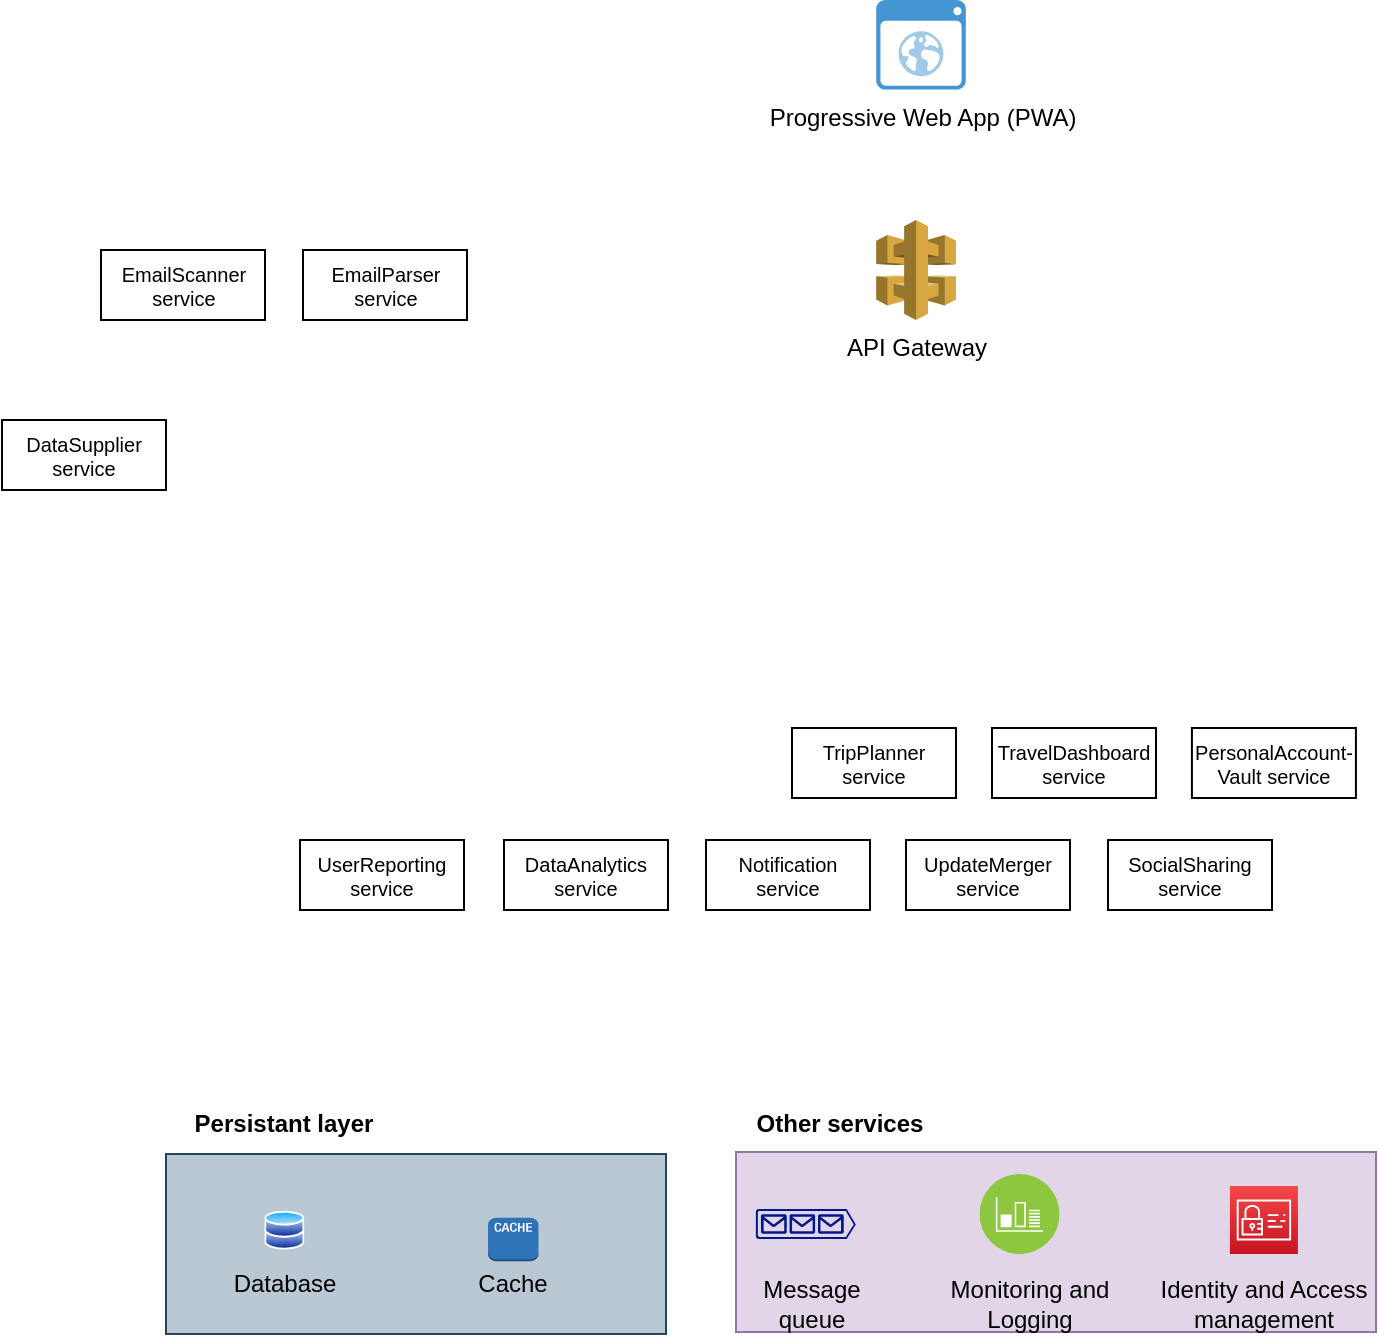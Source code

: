 <mxfile version="21.7.4" type="github">
  <diagram name="Page-1" id="DHzsw7qp5RdwvfVfzMkx">
    <mxGraphModel dx="1949" dy="937" grid="1" gridSize="10" guides="1" tooltips="1" connect="1" arrows="1" fold="1" page="1" pageScale="1" pageWidth="827" pageHeight="1169" math="0" shadow="0">
      <root>
        <mxCell id="0" />
        <mxCell id="1" parent="0" />
        <mxCell id="j5hr9lwx4SY-Ujh9xRNT-3" value="API Gateway" style="outlineConnect=0;dashed=0;verticalLabelPosition=bottom;verticalAlign=top;align=center;html=1;shape=mxgraph.aws3.api_gateway;fillColor=#D9A741;gradientColor=none;" vertex="1" parent="1">
          <mxGeometry x="490.1" y="280" width="39.9" height="50" as="geometry" />
        </mxCell>
        <mxCell id="j5hr9lwx4SY-Ujh9xRNT-4" value="Progressive Web App (PWA)" style="shadow=0;dashed=0;html=1;strokeColor=none;fillColor=#4495D1;labelPosition=center;verticalLabelPosition=bottom;verticalAlign=top;align=center;outlineConnect=0;shape=mxgraph.veeam.2d.web_ui;" vertex="1" parent="1">
          <mxGeometry x="490.1" y="170" width="44.8" height="44.8" as="geometry" />
        </mxCell>
        <mxCell id="j5hr9lwx4SY-Ujh9xRNT-9" value="Persistant layer" style="text;html=1;strokeColor=none;fillColor=none;align=center;verticalAlign=middle;whiteSpace=wrap;rounded=0;fontStyle=1" vertex="1" parent="1">
          <mxGeometry x="144" y="717" width="100" height="30" as="geometry" />
        </mxCell>
        <mxCell id="j5hr9lwx4SY-Ujh9xRNT-12" value="DataSupplier service" style="rounded=0;whiteSpace=wrap;html=1;fontSize=10;" vertex="1" parent="1">
          <mxGeometry x="53" y="380" width="82" height="35" as="geometry" />
        </mxCell>
        <mxCell id="j5hr9lwx4SY-Ujh9xRNT-13" value="EmailScanner service" style="rounded=0;whiteSpace=wrap;html=1;imageWidth=20;imageHeight=20;fontSize=10;" vertex="1" parent="1">
          <mxGeometry x="102.5" y="295" width="82" height="35" as="geometry" />
        </mxCell>
        <mxCell id="j5hr9lwx4SY-Ujh9xRNT-14" value="TripPlanner service" style="rounded=0;whiteSpace=wrap;html=1;fontSize=10;" vertex="1" parent="1">
          <mxGeometry x="448" y="534" width="82" height="35" as="geometry" />
        </mxCell>
        <mxCell id="j5hr9lwx4SY-Ujh9xRNT-15" value="SocialSharing service" style="rounded=0;whiteSpace=wrap;html=1;fontSize=10;" vertex="1" parent="1">
          <mxGeometry x="606" y="590" width="82" height="35" as="geometry" />
        </mxCell>
        <mxCell id="j5hr9lwx4SY-Ujh9xRNT-16" value="UserReporting service" style="rounded=0;whiteSpace=wrap;html=1;fontSize=10;" vertex="1" parent="1">
          <mxGeometry x="202" y="590" width="82" height="35" as="geometry" />
        </mxCell>
        <mxCell id="j5hr9lwx4SY-Ujh9xRNT-17" value="DataAnalytics service" style="rounded=0;whiteSpace=wrap;html=1;fontSize=10;" vertex="1" parent="1">
          <mxGeometry x="304" y="590" width="82" height="35" as="geometry" />
        </mxCell>
        <mxCell id="j5hr9lwx4SY-Ujh9xRNT-18" value="Notification service" style="rounded=0;whiteSpace=wrap;html=1;fontSize=10;" vertex="1" parent="1">
          <mxGeometry x="405" y="590" width="82" height="35" as="geometry" />
        </mxCell>
        <mxCell id="j5hr9lwx4SY-Ujh9xRNT-19" value="" style="group" vertex="1" connectable="0" parent="1">
          <mxGeometry x="135" y="747" width="250" height="90" as="geometry" />
        </mxCell>
        <mxCell id="j5hr9lwx4SY-Ujh9xRNT-20" value="" style="rounded=0;whiteSpace=wrap;html=1;fillColor=#bac8d3;strokeColor=#23445d;" vertex="1" parent="j5hr9lwx4SY-Ujh9xRNT-19">
          <mxGeometry width="250.0" height="90" as="geometry" />
        </mxCell>
        <mxCell id="j5hr9lwx4SY-Ujh9xRNT-21" value="" style="image;aspect=fixed;perimeter=ellipsePerimeter;html=1;align=center;shadow=0;dashed=0;spacingTop=3;image=img/lib/active_directory/databases.svg;" vertex="1" parent="j5hr9lwx4SY-Ujh9xRNT-19">
          <mxGeometry x="49.17" y="28.265" width="20" height="19.6" as="geometry" />
        </mxCell>
        <mxCell id="j5hr9lwx4SY-Ujh9xRNT-22" value="Database" style="text;html=1;strokeColor=none;fillColor=none;align=center;verticalAlign=middle;whiteSpace=wrap;rounded=0;" vertex="1" parent="j5hr9lwx4SY-Ujh9xRNT-19">
          <mxGeometry x="46.667" y="53.625" width="25" height="22.5" as="geometry" />
        </mxCell>
        <mxCell id="j5hr9lwx4SY-Ujh9xRNT-23" value="" style="outlineConnect=0;dashed=0;verticalLabelPosition=bottom;verticalAlign=top;align=center;html=1;shape=mxgraph.aws3.cache_node;fillColor=#2E73B8;gradientColor=none;" vertex="1" parent="j5hr9lwx4SY-Ujh9xRNT-19">
          <mxGeometry x="161" y="31.89" width="25.24" height="21.74" as="geometry" />
        </mxCell>
        <mxCell id="j5hr9lwx4SY-Ujh9xRNT-24" value="Cache" style="text;html=1;strokeColor=none;fillColor=none;align=center;verticalAlign=middle;whiteSpace=wrap;rounded=0;" vertex="1" parent="j5hr9lwx4SY-Ujh9xRNT-19">
          <mxGeometry x="161.244" y="53.625" width="25" height="22.5" as="geometry" />
        </mxCell>
        <mxCell id="j5hr9lwx4SY-Ujh9xRNT-25" value="" style="rounded=0;whiteSpace=wrap;html=1;fillColor=#e1d5e7;strokeColor=#9673a6;glass=0;shadow=0;" vertex="1" parent="1">
          <mxGeometry x="420" y="746" width="320" height="90" as="geometry" />
        </mxCell>
        <mxCell id="j5hr9lwx4SY-Ujh9xRNT-26" value="Other services" style="text;html=1;strokeColor=none;fillColor=none;align=center;verticalAlign=middle;whiteSpace=wrap;rounded=0;fontStyle=1" vertex="1" parent="1">
          <mxGeometry x="417.58" y="717" width="107.58" height="30" as="geometry" />
        </mxCell>
        <mxCell id="j5hr9lwx4SY-Ujh9xRNT-27" value="Monitoring and Logging" style="text;html=1;strokeColor=none;fillColor=none;align=center;verticalAlign=middle;whiteSpace=wrap;rounded=0;" vertex="1" parent="1">
          <mxGeometry x="516.76" y="807" width="100.16" height="30" as="geometry" />
        </mxCell>
        <mxCell id="j5hr9lwx4SY-Ujh9xRNT-28" value="" style="image;aspect=fixed;perimeter=ellipsePerimeter;html=1;align=center;shadow=0;dashed=0;fontColor=#4277BB;labelBackgroundColor=default;fontSize=12;spacingTop=3;image=img/lib/ibm/infrastructure/monitoring_logging.svg;" vertex="1" parent="1">
          <mxGeometry x="541.76" y="757" width="40" height="40" as="geometry" />
        </mxCell>
        <mxCell id="j5hr9lwx4SY-Ujh9xRNT-29" value="" style="sketch=0;points=[[0,0,0],[0.25,0,0],[0.5,0,0],[0.75,0,0],[1,0,0],[0,1,0],[0.25,1,0],[0.5,1,0],[0.75,1,0],[1,1,0],[0,0.25,0],[0,0.5,0],[0,0.75,0],[1,0.25,0],[1,0.5,0],[1,0.75,0]];outlineConnect=0;fontColor=#232F3E;gradientColor=#F54749;gradientDirection=north;fillColor=#C7131F;strokeColor=#ffffff;dashed=0;verticalLabelPosition=bottom;verticalAlign=top;align=center;html=1;fontSize=12;fontStyle=0;aspect=fixed;shape=mxgraph.aws4.resourceIcon;resIcon=mxgraph.aws4.identity_and_access_management;" vertex="1" parent="1">
          <mxGeometry x="666.96" y="763" width="34" height="34" as="geometry" />
        </mxCell>
        <mxCell id="j5hr9lwx4SY-Ujh9xRNT-30" value="Identity and Access management" style="text;html=1;strokeColor=none;fillColor=none;align=center;verticalAlign=middle;whiteSpace=wrap;rounded=0;" vertex="1" parent="1">
          <mxGeometry x="629.92" y="807" width="108.08" height="30" as="geometry" />
        </mxCell>
        <mxCell id="j5hr9lwx4SY-Ujh9xRNT-31" value="" style="sketch=0;aspect=fixed;pointerEvents=1;shadow=0;dashed=0;html=1;strokeColor=none;labelPosition=center;verticalLabelPosition=bottom;verticalAlign=top;align=center;fillColor=#00188D;shape=mxgraph.azure.queue_generic" vertex="1" parent="1">
          <mxGeometry x="429.88" y="774.5" width="50" height="15" as="geometry" />
        </mxCell>
        <mxCell id="j5hr9lwx4SY-Ujh9xRNT-32" value="Message queue" style="text;html=1;strokeColor=none;fillColor=none;align=center;verticalAlign=middle;whiteSpace=wrap;rounded=0;" vertex="1" parent="1">
          <mxGeometry x="427.58" y="807" width="60" height="30" as="geometry" />
        </mxCell>
        <mxCell id="j5hr9lwx4SY-Ujh9xRNT-33" value="EmailParser service" style="rounded=0;whiteSpace=wrap;html=1;fontSize=10;" vertex="1" parent="1">
          <mxGeometry x="203.5" y="295" width="82" height="35" as="geometry" />
        </mxCell>
        <mxCell id="j5hr9lwx4SY-Ujh9xRNT-34" value="PersonalAccount-Vault service" style="rounded=0;whiteSpace=wrap;html=1;fontSize=10;" vertex="1" parent="1">
          <mxGeometry x="647.96" y="534" width="82" height="35" as="geometry" />
        </mxCell>
        <mxCell id="j5hr9lwx4SY-Ujh9xRNT-35" value="TravelDashboard service" style="rounded=0;whiteSpace=wrap;html=1;fontSize=10;" vertex="1" parent="1">
          <mxGeometry x="548" y="534" width="82" height="35" as="geometry" />
        </mxCell>
        <mxCell id="j5hr9lwx4SY-Ujh9xRNT-36" value="UpdateMerger service" style="rounded=0;whiteSpace=wrap;html=1;fontSize=10;" vertex="1" parent="1">
          <mxGeometry x="505" y="590" width="82" height="35" as="geometry" />
        </mxCell>
      </root>
    </mxGraphModel>
  </diagram>
</mxfile>
